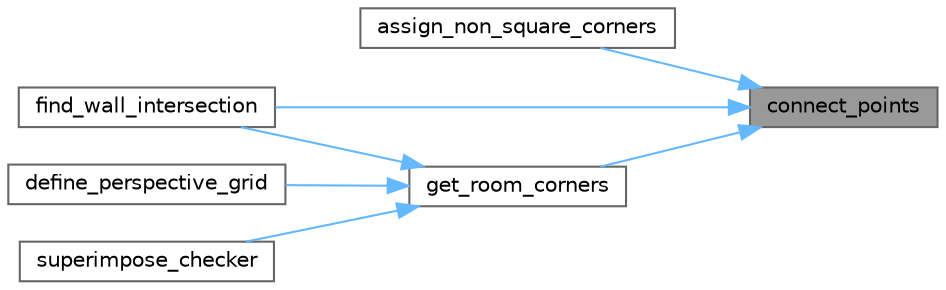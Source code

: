 digraph "connect_points"
{
 // LATEX_PDF_SIZE
  bgcolor="transparent";
  edge [fontname=Helvetica,fontsize=10,labelfontname=Helvetica,labelfontsize=10];
  node [fontname=Helvetica,fontsize=10,shape=box,height=0.2,width=0.4];
  rankdir="RL";
  Node1 [id="Node000001",label="connect_points",height=0.2,width=0.4,color="gray40", fillcolor="grey60", style="filled", fontcolor="black",tooltip=" "];
  Node1 -> Node2 [id="edge7_Node000001_Node000002",dir="back",color="steelblue1",style="solid",tooltip=" "];
  Node2 [id="Node000002",label="assign_non_square_corners",height=0.2,width=0.4,color="grey40", fillcolor="white", style="filled",URL="$a00206.html#a921523998615aa3555a3cb0ca2b36965",tooltip=" "];
  Node1 -> Node3 [id="edge8_Node000001_Node000003",dir="back",color="steelblue1",style="solid",tooltip=" "];
  Node3 [id="Node000003",label="find_wall_intersection",height=0.2,width=0.4,color="grey40", fillcolor="white", style="filled",URL="$a00206.html#af69d43ebb2e1d46a4e6313f41860c4fb",tooltip=" "];
  Node1 -> Node4 [id="edge9_Node000001_Node000004",dir="back",color="steelblue1",style="solid",tooltip=" "];
  Node4 [id="Node000004",label="get_room_corners",height=0.2,width=0.4,color="grey40", fillcolor="white", style="filled",URL="$a00206.html#a1cc866ee6a78b68a77485eb1eb0f00ba",tooltip=" "];
  Node4 -> Node5 [id="edge10_Node000004_Node000005",dir="back",color="steelblue1",style="solid",tooltip=" "];
  Node5 [id="Node000005",label="define_perspective_grid",height=0.2,width=0.4,color="grey40", fillcolor="white", style="filled",URL="$a00206.html#ae4a382139afef48e3b930752120b4c35",tooltip=" "];
  Node4 -> Node3 [id="edge11_Node000004_Node000003",dir="back",color="steelblue1",style="solid",tooltip=" "];
  Node4 -> Node6 [id="edge12_Node000004_Node000006",dir="back",color="steelblue1",style="solid",tooltip=" "];
  Node6 [id="Node000006",label="superimpose_checker",height=0.2,width=0.4,color="grey40", fillcolor="white", style="filled",URL="$a00206.html#abeac4cbae89aef891cee148cbbbc6232",tooltip=" "];
}
